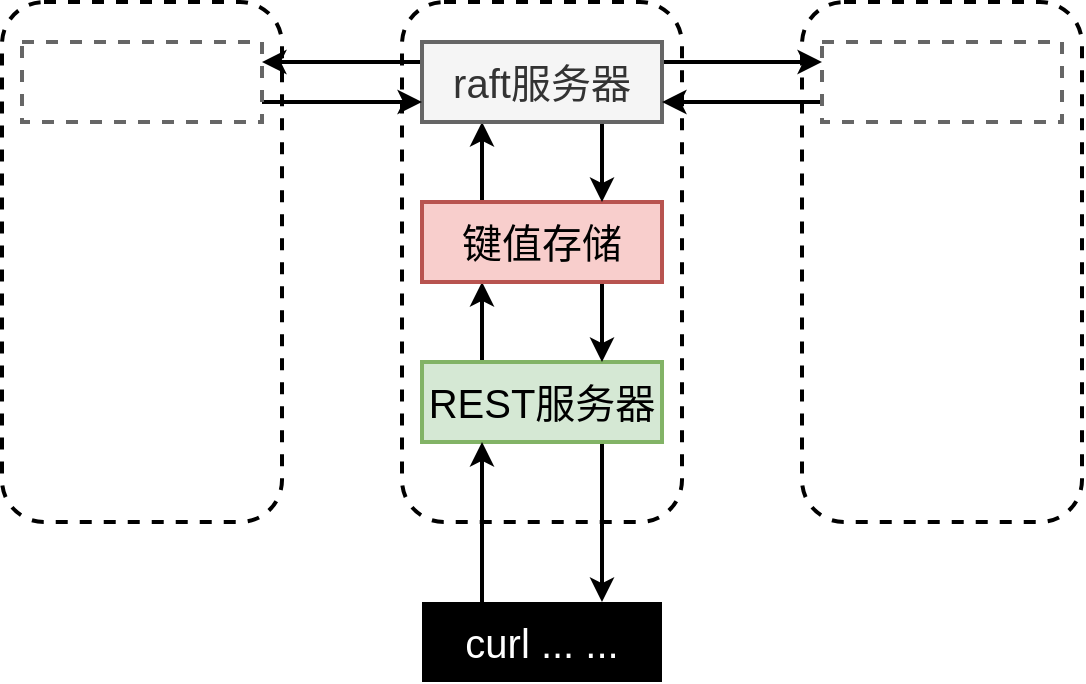 <mxfile version="13.10.0" type="embed">
    <diagram id="rRpEIa_KGA2inyHHXqwN" name="design">
        <mxGraphModel dx="771" dy="617" grid="1" gridSize="10" guides="1" tooltips="1" connect="1" arrows="1" fold="1" page="1" pageScale="1" pageWidth="827" pageHeight="1169" background="#FFFFFF" math="0" shadow="0">
            <root>
                <mxCell id="0"/>
                <mxCell id="1" parent="0"/>
                <mxCell id="tU7ouS_0C0mBLxPq2uyY-9" value="" style="rounded=1;whiteSpace=wrap;html=1;fillColor=none;dashed=1;strokeWidth=2;fontSize=20;" parent="1" vertex="1">
                    <mxGeometry x="230" y="140" width="140" height="260" as="geometry"/>
                </mxCell>
                <mxCell id="tU7ouS_0C0mBLxPq2uyY-10" value="" style="rounded=1;whiteSpace=wrap;html=1;fillColor=none;dashed=1;strokeWidth=2;fontSize=20;" parent="1" vertex="1">
                    <mxGeometry x="430" y="140" width="140" height="260" as="geometry"/>
                </mxCell>
                <mxCell id="tU7ouS_0C0mBLxPq2uyY-11" value="" style="rounded=1;whiteSpace=wrap;html=1;fillColor=none;dashed=1;strokeWidth=2;fontSize=20;" parent="1" vertex="1">
                    <mxGeometry x="30" y="140" width="140" height="260" as="geometry"/>
                </mxCell>
                <mxCell id="tU7ouS_0C0mBLxPq2uyY-7" style="edgeStyle=orthogonalEdgeStyle;rounded=0;orthogonalLoop=1;jettySize=auto;html=1;exitX=0.25;exitY=0;exitDx=0;exitDy=0;entryX=0.25;entryY=1;entryDx=0;entryDy=0;endArrow=classic;endFill=1;strokeWidth=2;fontSize=20;" parent="1" source="tU7ouS_0C0mBLxPq2uyY-1" target="tU7ouS_0C0mBLxPq2uyY-2" edge="1">
                    <mxGeometry relative="1" as="geometry"/>
                </mxCell>
                <mxCell id="tU7ouS_0C0mBLxPq2uyY-25" style="edgeStyle=orthogonalEdgeStyle;rounded=0;orthogonalLoop=1;jettySize=auto;html=1;exitX=0.75;exitY=1;exitDx=0;exitDy=0;entryX=0.75;entryY=0;entryDx=0;entryDy=0;startArrow=none;startFill=0;endArrow=classic;endFill=1;strokeWidth=2;fontSize=20;" parent="1" source="tU7ouS_0C0mBLxPq2uyY-1" target="tU7ouS_0C0mBLxPq2uyY-23" edge="1">
                    <mxGeometry relative="1" as="geometry"/>
                </mxCell>
                <mxCell id="tU7ouS_0C0mBLxPq2uyY-1" value="REST服务器" style="rounded=0;whiteSpace=wrap;html=1;fillColor=#d5e8d4;strokeColor=#82b366;strokeWidth=2;fontSize=20;" parent="1" vertex="1">
                    <mxGeometry x="240" y="320" width="120" height="40" as="geometry"/>
                </mxCell>
                <mxCell id="tU7ouS_0C0mBLxPq2uyY-4" style="edgeStyle=orthogonalEdgeStyle;rounded=0;orthogonalLoop=1;jettySize=auto;html=1;exitX=0.25;exitY=0;exitDx=0;exitDy=0;entryX=0.25;entryY=1;entryDx=0;entryDy=0;strokeWidth=2;fontSize=20;" parent="1" source="tU7ouS_0C0mBLxPq2uyY-2" target="tU7ouS_0C0mBLxPq2uyY-3" edge="1">
                    <mxGeometry relative="1" as="geometry"/>
                </mxCell>
                <mxCell id="tU7ouS_0C0mBLxPq2uyY-8" style="edgeStyle=orthogonalEdgeStyle;rounded=0;orthogonalLoop=1;jettySize=auto;html=1;exitX=0.75;exitY=1;exitDx=0;exitDy=0;entryX=0.75;entryY=0;entryDx=0;entryDy=0;endArrow=classic;endFill=1;strokeWidth=2;fontSize=20;" parent="1" source="tU7ouS_0C0mBLxPq2uyY-2" target="tU7ouS_0C0mBLxPq2uyY-1" edge="1">
                    <mxGeometry relative="1" as="geometry"/>
                </mxCell>
                <mxCell id="tU7ouS_0C0mBLxPq2uyY-2" value="键值存储" style="rounded=0;whiteSpace=wrap;html=1;fillColor=#f8cecc;strokeColor=#b85450;strokeWidth=2;fontSize=20;" parent="1" vertex="1">
                    <mxGeometry x="240" y="240" width="120" height="40" as="geometry"/>
                </mxCell>
                <mxCell id="tU7ouS_0C0mBLxPq2uyY-5" style="edgeStyle=orthogonalEdgeStyle;rounded=0;orthogonalLoop=1;jettySize=auto;html=1;exitX=0.75;exitY=1;exitDx=0;exitDy=0;entryX=0.75;entryY=0;entryDx=0;entryDy=0;strokeWidth=2;fontSize=20;" parent="1" source="tU7ouS_0C0mBLxPq2uyY-3" target="tU7ouS_0C0mBLxPq2uyY-2" edge="1">
                    <mxGeometry relative="1" as="geometry"/>
                </mxCell>
                <mxCell id="tU7ouS_0C0mBLxPq2uyY-19" style="edgeStyle=orthogonalEdgeStyle;rounded=0;orthogonalLoop=1;jettySize=auto;html=1;exitX=0;exitY=0.25;exitDx=0;exitDy=0;entryX=1;entryY=0.25;entryDx=0;entryDy=0;startArrow=none;startFill=0;endArrow=classic;endFill=1;strokeWidth=2;fontSize=20;" parent="1" source="tU7ouS_0C0mBLxPq2uyY-3" target="tU7ouS_0C0mBLxPq2uyY-17" edge="1">
                    <mxGeometry relative="1" as="geometry"/>
                </mxCell>
                <mxCell id="tU7ouS_0C0mBLxPq2uyY-21" style="edgeStyle=orthogonalEdgeStyle;rounded=0;orthogonalLoop=1;jettySize=auto;html=1;exitX=1;exitY=0.25;exitDx=0;exitDy=0;entryX=0;entryY=0.25;entryDx=0;entryDy=0;startArrow=none;startFill=0;endArrow=classic;endFill=1;strokeWidth=2;fontSize=20;" parent="1" source="tU7ouS_0C0mBLxPq2uyY-3" target="tU7ouS_0C0mBLxPq2uyY-18" edge="1">
                    <mxGeometry relative="1" as="geometry"/>
                </mxCell>
                <mxCell id="tU7ouS_0C0mBLxPq2uyY-3" value="raft服务器" style="rounded=0;whiteSpace=wrap;html=1;fillColor=#f5f5f5;strokeColor=#666666;fontColor=#333333;strokeWidth=2;fontSize=20;" parent="1" vertex="1">
                    <mxGeometry x="240" y="160" width="120" height="40" as="geometry"/>
                </mxCell>
                <mxCell id="tU7ouS_0C0mBLxPq2uyY-20" style="edgeStyle=orthogonalEdgeStyle;rounded=0;orthogonalLoop=1;jettySize=auto;html=1;exitX=1;exitY=0.75;exitDx=0;exitDy=0;entryX=0;entryY=0.75;entryDx=0;entryDy=0;startArrow=none;startFill=0;endArrow=classic;endFill=1;strokeWidth=2;fontSize=20;" parent="1" source="tU7ouS_0C0mBLxPq2uyY-17" target="tU7ouS_0C0mBLxPq2uyY-3" edge="1">
                    <mxGeometry relative="1" as="geometry"/>
                </mxCell>
                <mxCell id="tU7ouS_0C0mBLxPq2uyY-17" value="" style="rounded=0;whiteSpace=wrap;html=1;strokeColor=#666666;fontColor=#333333;fillColor=none;dashed=1;strokeWidth=2;fontSize=20;" parent="1" vertex="1">
                    <mxGeometry x="40" y="160" width="120" height="40" as="geometry"/>
                </mxCell>
                <mxCell id="tU7ouS_0C0mBLxPq2uyY-22" style="edgeStyle=orthogonalEdgeStyle;rounded=0;orthogonalLoop=1;jettySize=auto;html=1;exitX=0;exitY=0.75;exitDx=0;exitDy=0;entryX=1;entryY=0.75;entryDx=0;entryDy=0;startArrow=none;startFill=0;endArrow=classic;endFill=1;strokeWidth=2;fontSize=20;" parent="1" source="tU7ouS_0C0mBLxPq2uyY-18" target="tU7ouS_0C0mBLxPq2uyY-3" edge="1">
                    <mxGeometry relative="1" as="geometry"/>
                </mxCell>
                <mxCell id="tU7ouS_0C0mBLxPq2uyY-18" value="" style="rounded=0;whiteSpace=wrap;html=1;strokeColor=#666666;fontColor=#333333;fillColor=none;dashed=1;strokeWidth=2;fontSize=20;" parent="1" vertex="1">
                    <mxGeometry x="440" y="160" width="120" height="40" as="geometry"/>
                </mxCell>
                <mxCell id="tU7ouS_0C0mBLxPq2uyY-24" style="edgeStyle=orthogonalEdgeStyle;rounded=0;orthogonalLoop=1;jettySize=auto;html=1;exitX=0.25;exitY=0;exitDx=0;exitDy=0;entryX=0.25;entryY=1;entryDx=0;entryDy=0;startArrow=none;startFill=0;endArrow=classic;endFill=1;strokeWidth=2;fontSize=20;" parent="1" source="tU7ouS_0C0mBLxPq2uyY-23" target="tU7ouS_0C0mBLxPq2uyY-1" edge="1">
                    <mxGeometry relative="1" as="geometry"/>
                </mxCell>
                <mxCell id="tU7ouS_0C0mBLxPq2uyY-23" value="&lt;font color=&quot;#ffffff&quot; style=&quot;font-size: 20px&quot;&gt;curl ... ...&lt;/font&gt;" style="rounded=0;whiteSpace=wrap;html=1;dashed=1;fillColor=#000000;strokeColor=none;align=center;strokeWidth=2;fontSize=20;" parent="1" vertex="1">
                    <mxGeometry x="240" y="440" width="120" height="40" as="geometry"/>
                </mxCell>
            </root>
        </mxGraphModel>
    </diagram>
</mxfile>